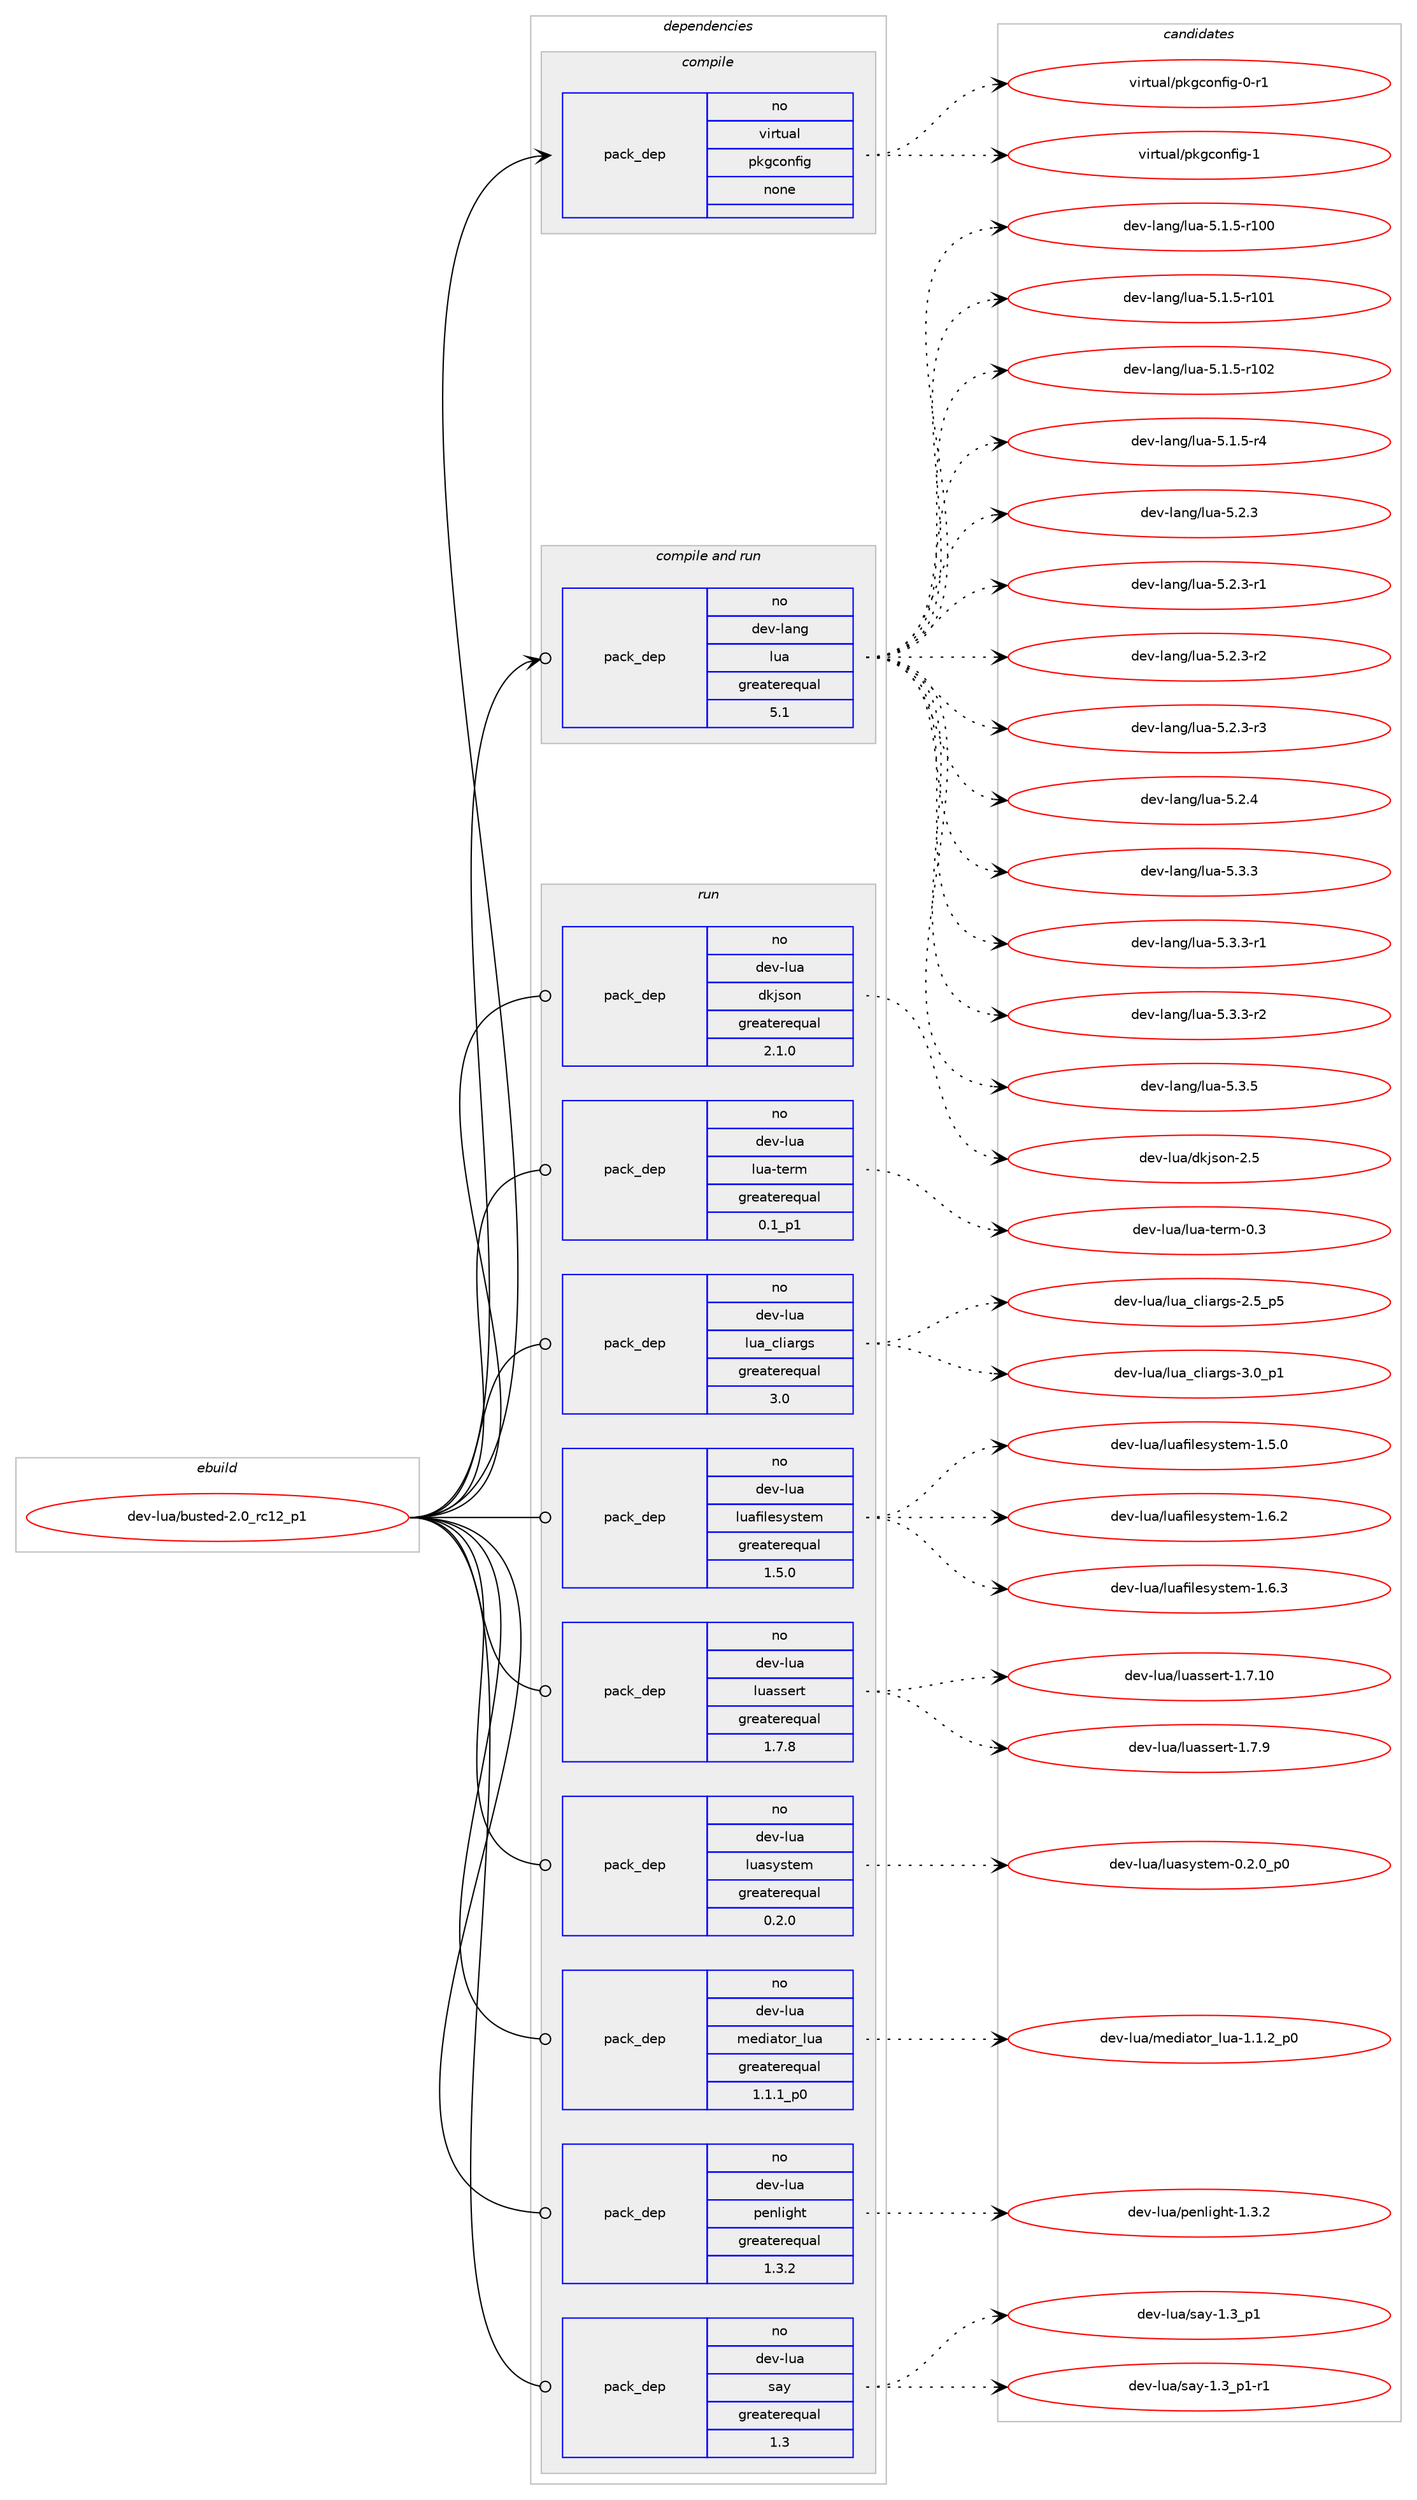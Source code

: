 digraph prolog {

# *************
# Graph options
# *************

newrank=true;
concentrate=true;
compound=true;
graph [rankdir=LR,fontname=Helvetica,fontsize=10,ranksep=1.5];#, ranksep=2.5, nodesep=0.2];
edge  [arrowhead=vee];
node  [fontname=Helvetica,fontsize=10];

# **********
# The ebuild
# **********

subgraph cluster_leftcol {
color=gray;
rank=same;
label=<<i>ebuild</i>>;
id [label="dev-lua/busted-2.0_rc12_p1", color=red, width=4, href="../dev-lua/busted-2.0_rc12_p1.svg"];
}

# ****************
# The dependencies
# ****************

subgraph cluster_midcol {
color=gray;
label=<<i>dependencies</i>>;
subgraph cluster_compile {
fillcolor="#eeeeee";
style=filled;
label=<<i>compile</i>>;
subgraph pack983203 {
dependency1373584 [label=<<TABLE BORDER="0" CELLBORDER="1" CELLSPACING="0" CELLPADDING="4" WIDTH="220"><TR><TD ROWSPAN="6" CELLPADDING="30">pack_dep</TD></TR><TR><TD WIDTH="110">no</TD></TR><TR><TD>virtual</TD></TR><TR><TD>pkgconfig</TD></TR><TR><TD>none</TD></TR><TR><TD></TD></TR></TABLE>>, shape=none, color=blue];
}
id:e -> dependency1373584:w [weight=20,style="solid",arrowhead="vee"];
}
subgraph cluster_compileandrun {
fillcolor="#eeeeee";
style=filled;
label=<<i>compile and run</i>>;
subgraph pack983204 {
dependency1373585 [label=<<TABLE BORDER="0" CELLBORDER="1" CELLSPACING="0" CELLPADDING="4" WIDTH="220"><TR><TD ROWSPAN="6" CELLPADDING="30">pack_dep</TD></TR><TR><TD WIDTH="110">no</TD></TR><TR><TD>dev-lang</TD></TR><TR><TD>lua</TD></TR><TR><TD>greaterequal</TD></TR><TR><TD>5.1</TD></TR></TABLE>>, shape=none, color=blue];
}
id:e -> dependency1373585:w [weight=20,style="solid",arrowhead="odotvee"];
}
subgraph cluster_run {
fillcolor="#eeeeee";
style=filled;
label=<<i>run</i>>;
subgraph pack983205 {
dependency1373586 [label=<<TABLE BORDER="0" CELLBORDER="1" CELLSPACING="0" CELLPADDING="4" WIDTH="220"><TR><TD ROWSPAN="6" CELLPADDING="30">pack_dep</TD></TR><TR><TD WIDTH="110">no</TD></TR><TR><TD>dev-lua</TD></TR><TR><TD>dkjson</TD></TR><TR><TD>greaterequal</TD></TR><TR><TD>2.1.0</TD></TR></TABLE>>, shape=none, color=blue];
}
id:e -> dependency1373586:w [weight=20,style="solid",arrowhead="odot"];
subgraph pack983206 {
dependency1373587 [label=<<TABLE BORDER="0" CELLBORDER="1" CELLSPACING="0" CELLPADDING="4" WIDTH="220"><TR><TD ROWSPAN="6" CELLPADDING="30">pack_dep</TD></TR><TR><TD WIDTH="110">no</TD></TR><TR><TD>dev-lua</TD></TR><TR><TD>lua-term</TD></TR><TR><TD>greaterequal</TD></TR><TR><TD>0.1_p1</TD></TR></TABLE>>, shape=none, color=blue];
}
id:e -> dependency1373587:w [weight=20,style="solid",arrowhead="odot"];
subgraph pack983207 {
dependency1373588 [label=<<TABLE BORDER="0" CELLBORDER="1" CELLSPACING="0" CELLPADDING="4" WIDTH="220"><TR><TD ROWSPAN="6" CELLPADDING="30">pack_dep</TD></TR><TR><TD WIDTH="110">no</TD></TR><TR><TD>dev-lua</TD></TR><TR><TD>lua_cliargs</TD></TR><TR><TD>greaterequal</TD></TR><TR><TD>3.0</TD></TR></TABLE>>, shape=none, color=blue];
}
id:e -> dependency1373588:w [weight=20,style="solid",arrowhead="odot"];
subgraph pack983208 {
dependency1373589 [label=<<TABLE BORDER="0" CELLBORDER="1" CELLSPACING="0" CELLPADDING="4" WIDTH="220"><TR><TD ROWSPAN="6" CELLPADDING="30">pack_dep</TD></TR><TR><TD WIDTH="110">no</TD></TR><TR><TD>dev-lua</TD></TR><TR><TD>luafilesystem</TD></TR><TR><TD>greaterequal</TD></TR><TR><TD>1.5.0</TD></TR></TABLE>>, shape=none, color=blue];
}
id:e -> dependency1373589:w [weight=20,style="solid",arrowhead="odot"];
subgraph pack983209 {
dependency1373590 [label=<<TABLE BORDER="0" CELLBORDER="1" CELLSPACING="0" CELLPADDING="4" WIDTH="220"><TR><TD ROWSPAN="6" CELLPADDING="30">pack_dep</TD></TR><TR><TD WIDTH="110">no</TD></TR><TR><TD>dev-lua</TD></TR><TR><TD>luassert</TD></TR><TR><TD>greaterequal</TD></TR><TR><TD>1.7.8</TD></TR></TABLE>>, shape=none, color=blue];
}
id:e -> dependency1373590:w [weight=20,style="solid",arrowhead="odot"];
subgraph pack983210 {
dependency1373591 [label=<<TABLE BORDER="0" CELLBORDER="1" CELLSPACING="0" CELLPADDING="4" WIDTH="220"><TR><TD ROWSPAN="6" CELLPADDING="30">pack_dep</TD></TR><TR><TD WIDTH="110">no</TD></TR><TR><TD>dev-lua</TD></TR><TR><TD>luasystem</TD></TR><TR><TD>greaterequal</TD></TR><TR><TD>0.2.0</TD></TR></TABLE>>, shape=none, color=blue];
}
id:e -> dependency1373591:w [weight=20,style="solid",arrowhead="odot"];
subgraph pack983211 {
dependency1373592 [label=<<TABLE BORDER="0" CELLBORDER="1" CELLSPACING="0" CELLPADDING="4" WIDTH="220"><TR><TD ROWSPAN="6" CELLPADDING="30">pack_dep</TD></TR><TR><TD WIDTH="110">no</TD></TR><TR><TD>dev-lua</TD></TR><TR><TD>mediator_lua</TD></TR><TR><TD>greaterequal</TD></TR><TR><TD>1.1.1_p0</TD></TR></TABLE>>, shape=none, color=blue];
}
id:e -> dependency1373592:w [weight=20,style="solid",arrowhead="odot"];
subgraph pack983212 {
dependency1373593 [label=<<TABLE BORDER="0" CELLBORDER="1" CELLSPACING="0" CELLPADDING="4" WIDTH="220"><TR><TD ROWSPAN="6" CELLPADDING="30">pack_dep</TD></TR><TR><TD WIDTH="110">no</TD></TR><TR><TD>dev-lua</TD></TR><TR><TD>penlight</TD></TR><TR><TD>greaterequal</TD></TR><TR><TD>1.3.2</TD></TR></TABLE>>, shape=none, color=blue];
}
id:e -> dependency1373593:w [weight=20,style="solid",arrowhead="odot"];
subgraph pack983213 {
dependency1373594 [label=<<TABLE BORDER="0" CELLBORDER="1" CELLSPACING="0" CELLPADDING="4" WIDTH="220"><TR><TD ROWSPAN="6" CELLPADDING="30">pack_dep</TD></TR><TR><TD WIDTH="110">no</TD></TR><TR><TD>dev-lua</TD></TR><TR><TD>say</TD></TR><TR><TD>greaterequal</TD></TR><TR><TD>1.3</TD></TR></TABLE>>, shape=none, color=blue];
}
id:e -> dependency1373594:w [weight=20,style="solid",arrowhead="odot"];
}
}

# **************
# The candidates
# **************

subgraph cluster_choices {
rank=same;
color=gray;
label=<<i>candidates</i>>;

subgraph choice983203 {
color=black;
nodesep=1;
choice11810511411611797108471121071039911111010210510345484511449 [label="virtual/pkgconfig-0-r1", color=red, width=4,href="../virtual/pkgconfig-0-r1.svg"];
choice1181051141161179710847112107103991111101021051034549 [label="virtual/pkgconfig-1", color=red, width=4,href="../virtual/pkgconfig-1.svg"];
dependency1373584:e -> choice11810511411611797108471121071039911111010210510345484511449:w [style=dotted,weight="100"];
dependency1373584:e -> choice1181051141161179710847112107103991111101021051034549:w [style=dotted,weight="100"];
}
subgraph choice983204 {
color=black;
nodesep=1;
choice1001011184510897110103471081179745534649465345114494848 [label="dev-lang/lua-5.1.5-r100", color=red, width=4,href="../dev-lang/lua-5.1.5-r100.svg"];
choice1001011184510897110103471081179745534649465345114494849 [label="dev-lang/lua-5.1.5-r101", color=red, width=4,href="../dev-lang/lua-5.1.5-r101.svg"];
choice1001011184510897110103471081179745534649465345114494850 [label="dev-lang/lua-5.1.5-r102", color=red, width=4,href="../dev-lang/lua-5.1.5-r102.svg"];
choice100101118451089711010347108117974553464946534511452 [label="dev-lang/lua-5.1.5-r4", color=red, width=4,href="../dev-lang/lua-5.1.5-r4.svg"];
choice10010111845108971101034710811797455346504651 [label="dev-lang/lua-5.2.3", color=red, width=4,href="../dev-lang/lua-5.2.3.svg"];
choice100101118451089711010347108117974553465046514511449 [label="dev-lang/lua-5.2.3-r1", color=red, width=4,href="../dev-lang/lua-5.2.3-r1.svg"];
choice100101118451089711010347108117974553465046514511450 [label="dev-lang/lua-5.2.3-r2", color=red, width=4,href="../dev-lang/lua-5.2.3-r2.svg"];
choice100101118451089711010347108117974553465046514511451 [label="dev-lang/lua-5.2.3-r3", color=red, width=4,href="../dev-lang/lua-5.2.3-r3.svg"];
choice10010111845108971101034710811797455346504652 [label="dev-lang/lua-5.2.4", color=red, width=4,href="../dev-lang/lua-5.2.4.svg"];
choice10010111845108971101034710811797455346514651 [label="dev-lang/lua-5.3.3", color=red, width=4,href="../dev-lang/lua-5.3.3.svg"];
choice100101118451089711010347108117974553465146514511449 [label="dev-lang/lua-5.3.3-r1", color=red, width=4,href="../dev-lang/lua-5.3.3-r1.svg"];
choice100101118451089711010347108117974553465146514511450 [label="dev-lang/lua-5.3.3-r2", color=red, width=4,href="../dev-lang/lua-5.3.3-r2.svg"];
choice10010111845108971101034710811797455346514653 [label="dev-lang/lua-5.3.5", color=red, width=4,href="../dev-lang/lua-5.3.5.svg"];
dependency1373585:e -> choice1001011184510897110103471081179745534649465345114494848:w [style=dotted,weight="100"];
dependency1373585:e -> choice1001011184510897110103471081179745534649465345114494849:w [style=dotted,weight="100"];
dependency1373585:e -> choice1001011184510897110103471081179745534649465345114494850:w [style=dotted,weight="100"];
dependency1373585:e -> choice100101118451089711010347108117974553464946534511452:w [style=dotted,weight="100"];
dependency1373585:e -> choice10010111845108971101034710811797455346504651:w [style=dotted,weight="100"];
dependency1373585:e -> choice100101118451089711010347108117974553465046514511449:w [style=dotted,weight="100"];
dependency1373585:e -> choice100101118451089711010347108117974553465046514511450:w [style=dotted,weight="100"];
dependency1373585:e -> choice100101118451089711010347108117974553465046514511451:w [style=dotted,weight="100"];
dependency1373585:e -> choice10010111845108971101034710811797455346504652:w [style=dotted,weight="100"];
dependency1373585:e -> choice10010111845108971101034710811797455346514651:w [style=dotted,weight="100"];
dependency1373585:e -> choice100101118451089711010347108117974553465146514511449:w [style=dotted,weight="100"];
dependency1373585:e -> choice100101118451089711010347108117974553465146514511450:w [style=dotted,weight="100"];
dependency1373585:e -> choice10010111845108971101034710811797455346514653:w [style=dotted,weight="100"];
}
subgraph choice983205 {
color=black;
nodesep=1;
choice10010111845108117974710010710611511111045504653 [label="dev-lua/dkjson-2.5", color=red, width=4,href="../dev-lua/dkjson-2.5.svg"];
dependency1373586:e -> choice10010111845108117974710010710611511111045504653:w [style=dotted,weight="100"];
}
subgraph choice983206 {
color=black;
nodesep=1;
choice100101118451081179747108117974511610111410945484651 [label="dev-lua/lua-term-0.3", color=red, width=4,href="../dev-lua/lua-term-0.3.svg"];
dependency1373587:e -> choice100101118451081179747108117974511610111410945484651:w [style=dotted,weight="100"];
}
subgraph choice983207 {
color=black;
nodesep=1;
choice10010111845108117974710811797959910810597114103115455046539511253 [label="dev-lua/lua_cliargs-2.5_p5", color=red, width=4,href="../dev-lua/lua_cliargs-2.5_p5.svg"];
choice10010111845108117974710811797959910810597114103115455146489511249 [label="dev-lua/lua_cliargs-3.0_p1", color=red, width=4,href="../dev-lua/lua_cliargs-3.0_p1.svg"];
dependency1373588:e -> choice10010111845108117974710811797959910810597114103115455046539511253:w [style=dotted,weight="100"];
dependency1373588:e -> choice10010111845108117974710811797959910810597114103115455146489511249:w [style=dotted,weight="100"];
}
subgraph choice983208 {
color=black;
nodesep=1;
choice10010111845108117974710811797102105108101115121115116101109454946534648 [label="dev-lua/luafilesystem-1.5.0", color=red, width=4,href="../dev-lua/luafilesystem-1.5.0.svg"];
choice10010111845108117974710811797102105108101115121115116101109454946544650 [label="dev-lua/luafilesystem-1.6.2", color=red, width=4,href="../dev-lua/luafilesystem-1.6.2.svg"];
choice10010111845108117974710811797102105108101115121115116101109454946544651 [label="dev-lua/luafilesystem-1.6.3", color=red, width=4,href="../dev-lua/luafilesystem-1.6.3.svg"];
dependency1373589:e -> choice10010111845108117974710811797102105108101115121115116101109454946534648:w [style=dotted,weight="100"];
dependency1373589:e -> choice10010111845108117974710811797102105108101115121115116101109454946544650:w [style=dotted,weight="100"];
dependency1373589:e -> choice10010111845108117974710811797102105108101115121115116101109454946544651:w [style=dotted,weight="100"];
}
subgraph choice983209 {
color=black;
nodesep=1;
choice1001011184510811797471081179711511510111411645494655464948 [label="dev-lua/luassert-1.7.10", color=red, width=4,href="../dev-lua/luassert-1.7.10.svg"];
choice10010111845108117974710811797115115101114116454946554657 [label="dev-lua/luassert-1.7.9", color=red, width=4,href="../dev-lua/luassert-1.7.9.svg"];
dependency1373590:e -> choice1001011184510811797471081179711511510111411645494655464948:w [style=dotted,weight="100"];
dependency1373590:e -> choice10010111845108117974710811797115115101114116454946554657:w [style=dotted,weight="100"];
}
subgraph choice983210 {
color=black;
nodesep=1;
choice100101118451081179747108117971151211151161011094548465046489511248 [label="dev-lua/luasystem-0.2.0_p0", color=red, width=4,href="../dev-lua/luasystem-0.2.0_p0.svg"];
dependency1373591:e -> choice100101118451081179747108117971151211151161011094548465046489511248:w [style=dotted,weight="100"];
}
subgraph choice983211 {
color=black;
nodesep=1;
choice1001011184510811797471091011001059711611111495108117974549464946509511248 [label="dev-lua/mediator_lua-1.1.2_p0", color=red, width=4,href="../dev-lua/mediator_lua-1.1.2_p0.svg"];
dependency1373592:e -> choice1001011184510811797471091011001059711611111495108117974549464946509511248:w [style=dotted,weight="100"];
}
subgraph choice983212 {
color=black;
nodesep=1;
choice100101118451081179747112101110108105103104116454946514650 [label="dev-lua/penlight-1.3.2", color=red, width=4,href="../dev-lua/penlight-1.3.2.svg"];
dependency1373593:e -> choice100101118451081179747112101110108105103104116454946514650:w [style=dotted,weight="100"];
}
subgraph choice983213 {
color=black;
nodesep=1;
choice10010111845108117974711597121454946519511249 [label="dev-lua/say-1.3_p1", color=red, width=4,href="../dev-lua/say-1.3_p1.svg"];
choice100101118451081179747115971214549465195112494511449 [label="dev-lua/say-1.3_p1-r1", color=red, width=4,href="../dev-lua/say-1.3_p1-r1.svg"];
dependency1373594:e -> choice10010111845108117974711597121454946519511249:w [style=dotted,weight="100"];
dependency1373594:e -> choice100101118451081179747115971214549465195112494511449:w [style=dotted,weight="100"];
}
}

}
